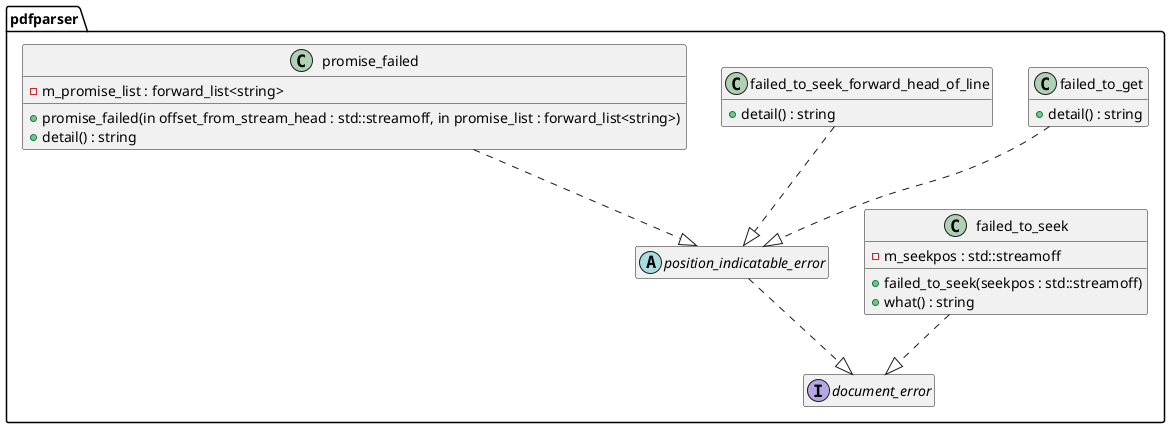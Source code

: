 @startuml istream_extended_errors
hide empty members
namespace pdfparser {
class failed_to_get {
	+detail() : string
}
failed_to_get ..|> position_indicatable_error

class failed_to_seek {
	-m_seekpos : std::streamoff
	+failed_to_seek(seekpos : std::streamoff)
	+what() : string
}
failed_to_seek ..|> document_error

class failed_to_seek_forward_head_of_line {
	+detail() : string
}
failed_to_seek_forward_head_of_line ..|> position_indicatable_error

class promise_failed {
	-m_promise_list : forward_list<string>
	+promise_failed(in offset_from_stream_head : std::streamoff, in promise_list : forward_list<string>)
	+detail() : string
}
promise_failed ..|> position_indicatable_error

interface document_error {}
abstract position_indicatable_error {}
position_indicatable_error ..|> document_error
}
@enduml
